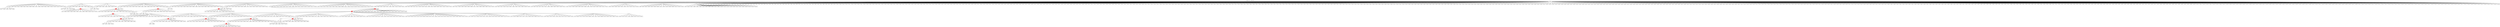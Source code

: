 digraph g {
	"57" -> "58";
	"58" [label="42"];
	"55" -> "56";
	"56" [label="45"];
	"48" -> "49";
	"49" [color=indianred1, style=filled, label="7"];
	"47" -> "48";
	"48" [label="12"];
	"44" -> "45";
	"45" [color=indianred1, style=filled, label="28"];
	"43" -> "44";
	"44" [label="33"];
	"40" -> "41";
	"41" [color=indianred1, style=filled, label="35"];
	"39" -> "40";
	"40" [label="44"];
	"39" -> "42";
	"42" [label="31"];
	"38" -> "39";
	"39" [color=indianred1, style=filled, label="19"];
	"37" -> "38";
	"38" [label="35"];
	"35" -> "36";
	"36" [color=indianred1, style=filled, label="39"];
	"34" -> "35";
	"35" [label="17"];
	"30" -> "31";
	"31" [label="36"];
	"29" -> "30";
	"30" [color=indianred1, style=filled, label="24"];
	"28" -> "29";
	"29" [label="5"];
	"26" -> "27";
	"27" [label="1"];
	"25" -> "26";
	"26" [color=indianred1, style=filled, label="2"];
	"24" -> "25";
	"25" [label="4"];
	"20" -> "21";
	"21" [color=indianred1, style=filled, label="41"];
	"19" -> "20";
	"20" [label="32"];
	"16" -> "17";
	"17" [color=indianred1, style=filled, label="6"];
	"15" -> "16";
	"16" [label="3"];
	"14" -> "15";
	"15" [color=indianred1, style=filled, label="25"];
	"13" -> "14";
	"14" [label="6"];
	"10" -> "11";
	"11" [label="29"];
	"9" -> "10";
	"10" [label="38"];
	"9" -> "12";
	"12" [color=indianred1, style=filled, label="49"];
	"8" -> "9";
	"9" [label="11"];
	"4" -> "5";
	"5" [label="15"];
	"4" -> "6";
	"6" [label="50"];
	"4" -> "7";
	"7" [label="10"];
	"4" -> "8";
	"8" [label="49"];
	"4" -> "13";
	"13" [label="25"];
	"4" -> "18";
	"18" [label="18"];
	"4" -> "19";
	"19" [label="41"];
	"4" -> "22";
	"22" [label="8"];
	"4" -> "23";
	"23" [label="34"];
	"4" -> "24";
	"24" [label="2"];
	"4" -> "28";
	"28" [label="24"];
	"4" -> "32";
	"32" [label="46"];
	"4" -> "33";
	"33" [label="26"];
	"3" -> "4";
	"4" [color=indianred1, style=filled, label="30"];
	"2" -> "3";
	"3" [color=indianred1, style=filled, label="16"];
	"1" -> "2";
	"2" [label="30"];
	"0" -> "1";
	"1" [label="16"];
	"0" -> "34";
	"34" [label="39"];
	"0" -> "37";
	"37" [label="19"];
	"0" -> "43";
	"43" [label="28"];
	"0" -> "46";
	"46" [label="48"];
	"0" -> "47";
	"47" [label="7"];
	"0" -> "50";
	"50" [label="13"];
	"0" -> "51";
	"51" [label="43"];
	"0" -> "52";
	"52" [label="27"];
	"0" -> "53";
	"53" [label="9"];
	"0" -> "54";
	"54" [label="14"];
	"0" -> "55";
	"55" [label="23"];
	"0" -> "57";
	"57" [label="40"];
	"0" -> "59";
	"59" [label="20"];
	"0" -> "60";
	"60" [label="22"];
	"0" -> "61";
	"61" [label="47"];
	"0" -> "62";
	"62" [label="37"];
	"0" -> "63";
	"63" [label="21"];
	"0" [label="germline"];
	"0" -> "cell1";
	"cell1" [shape=box];
	"5" -> "cell2";
	"cell2" [shape=box];
	"0" -> "cell3";
	"cell3" [shape=box];
	"13" -> "cell4";
	"cell4" [shape=box];
	"54" -> "cell5";
	"cell5" [shape=box];
	"0" -> "cell6";
	"cell6" [shape=box];
	"0" -> "cell7";
	"cell7" [shape=box];
	"29" -> "cell8";
	"cell8" [shape=box];
	"0" -> "cell9";
	"cell9" [shape=box];
	"0" -> "cell10";
	"cell10" [shape=box];
	"0" -> "cell11";
	"cell11" [shape=box];
	"0" -> "cell12";
	"cell12" [shape=box];
	"0" -> "cell13";
	"cell13" [shape=box];
	"28" -> "cell14";
	"cell14" [shape=box];
	"0" -> "cell15";
	"cell15" [shape=box];
	"53" -> "cell16";
	"cell16" [shape=box];
	"36" -> "cell17";
	"cell17" [shape=box];
	"32" -> "cell18";
	"cell18" [shape=box];
	"62" -> "cell19";
	"cell19" [shape=box];
	"54" -> "cell20";
	"cell20" [shape=box];
	"18" -> "cell21";
	"cell21" [shape=box];
	"26" -> "cell22";
	"cell22" [shape=box];
	"11" -> "cell23";
	"cell23" [shape=box];
	"53" -> "cell24";
	"cell24" [shape=box];
	"0" -> "cell25";
	"cell25" [shape=box];
	"51" -> "cell26";
	"cell26" [shape=box];
	"0" -> "cell27";
	"cell27" [shape=box];
	"54" -> "cell28";
	"cell28" [shape=box];
	"0" -> "cell29";
	"cell29" [shape=box];
	"0" -> "cell30";
	"cell30" [shape=box];
	"0" -> "cell31";
	"cell31" [shape=box];
	"0" -> "cell32";
	"cell32" [shape=box];
	"37" -> "cell33";
	"cell33" [shape=box];
	"0" -> "cell34";
	"cell34" [shape=box];
	"3" -> "cell35";
	"cell35" [shape=box];
	"0" -> "cell36";
	"cell36" [shape=box];
	"0" -> "cell37";
	"cell37" [shape=box];
	"0" -> "cell38";
	"cell38" [shape=box];
	"0" -> "cell39";
	"cell39" [shape=box];
	"51" -> "cell40";
	"cell40" [shape=box];
	"0" -> "cell41";
	"cell41" [shape=box];
	"0" -> "cell42";
	"cell42" [shape=box];
	"0" -> "cell43";
	"cell43" [shape=box];
	"39" -> "cell44";
	"cell44" [shape=box];
	"17" -> "cell45";
	"cell45" [shape=box];
	"0" -> "cell46";
	"cell46" [shape=box];
	"0" -> "cell47";
	"cell47" [shape=box];
	"0" -> "cell48";
	"cell48" [shape=box];
	"21" -> "cell49";
	"cell49" [shape=box];
	"56" -> "cell50";
	"cell50" [shape=box];
	"0" -> "cell51";
	"cell51" [shape=box];
	"36" -> "cell52";
	"cell52" [shape=box];
	"0" -> "cell53";
	"cell53" [shape=box];
	"0" -> "cell54";
	"cell54" [shape=box];
	"31" -> "cell55";
	"cell55" [shape=box];
	"51" -> "cell56";
	"cell56" [shape=box];
	"0" -> "cell57";
	"cell57" [shape=box];
	"23" -> "cell58";
	"cell58" [shape=box];
	"0" -> "cell59";
	"cell59" [shape=box];
	"0" -> "cell60";
	"cell60" [shape=box];
	"0" -> "cell61";
	"cell61" [shape=box];
	"0" -> "cell62";
	"cell62" [shape=box];
	"24" -> "cell63";
	"cell63" [shape=box];
	"0" -> "cell64";
	"cell64" [shape=box];
	"0" -> "cell65";
	"cell65" [shape=box];
	"15" -> "cell66";
	"cell66" [shape=box];
	"54" -> "cell67";
	"cell67" [shape=box];
	"7" -> "cell68";
	"cell68" [shape=box];
	"34" -> "cell69";
	"cell69" [shape=box];
	"0" -> "cell70";
	"cell70" [shape=box];
	"57" -> "cell71";
	"cell71" [shape=box];
	"0" -> "cell72";
	"cell72" [shape=box];
	"3" -> "cell73";
	"cell73" [shape=box];
	"49" -> "cell74";
	"cell74" [shape=box];
	"38" -> "cell75";
	"cell75" [shape=box];
	"0" -> "cell76";
	"cell76" [shape=box];
	"0" -> "cell77";
	"cell77" [shape=box];
	"8" -> "cell78";
	"cell78" [shape=box];
	"19" -> "cell79";
	"cell79" [shape=box];
	"1" -> "cell80";
	"cell80" [shape=box];
	"0" -> "cell81";
	"cell81" [shape=box];
	"0" -> "cell82";
	"cell82" [shape=box];
	"0" -> "cell83";
	"cell83" [shape=box];
	"15" -> "cell84";
	"cell84" [shape=box];
	"0" -> "cell85";
	"cell85" [shape=box];
	"57" -> "cell86";
	"cell86" [shape=box];
	"0" -> "cell87";
	"cell87" [shape=box];
	"61" -> "cell88";
	"cell88" [shape=box];
	"0" -> "cell89";
	"cell89" [shape=box];
	"15" -> "cell90";
	"cell90" [shape=box];
	"51" -> "cell91";
	"cell91" [shape=box];
	"61" -> "cell92";
	"cell92" [shape=box];
	"0" -> "cell93";
	"cell93" [shape=box];
	"0" -> "cell94";
	"cell94" [shape=box];
	"19" -> "cell95";
	"cell95" [shape=box];
	"18" -> "cell96";
	"cell96" [shape=box];
	"52" -> "cell97";
	"cell97" [shape=box];
	"0" -> "cell98";
	"cell98" [shape=box];
	"6" -> "cell99";
	"cell99" [shape=box];
	"0" -> "cell100";
	"cell100" [shape=box];
	"38" -> "cell101";
	"cell101" [shape=box];
	"37" -> "cell102";
	"cell102" [shape=box];
	"0" -> "cell103";
	"cell103" [shape=box];
	"15" -> "cell104";
	"cell104" [shape=box];
	"32" -> "cell105";
	"cell105" [shape=box];
	"0" -> "cell106";
	"cell106" [shape=box];
	"59" -> "cell107";
	"cell107" [shape=box];
	"43" -> "cell108";
	"cell108" [shape=box];
	"7" -> "cell109";
	"cell109" [shape=box];
	"46" -> "cell110";
	"cell110" [shape=box];
	"52" -> "cell111";
	"cell111" [shape=box];
	"21" -> "cell112";
	"cell112" [shape=box];
	"18" -> "cell113";
	"cell113" [shape=box];
	"59" -> "cell114";
	"cell114" [shape=box];
	"0" -> "cell115";
	"cell115" [shape=box];
	"0" -> "cell116";
	"cell116" [shape=box];
	"0" -> "cell117";
	"cell117" [shape=box];
	"3" -> "cell118";
	"cell118" [shape=box];
	"0" -> "cell119";
	"cell119" [shape=box];
	"33" -> "cell120";
	"cell120" [shape=box];
	"39" -> "cell121";
	"cell121" [shape=box];
	"22" -> "cell122";
	"cell122" [shape=box];
	"0" -> "cell123";
	"cell123" [shape=box];
	"46" -> "cell124";
	"cell124" [shape=box];
	"7" -> "cell125";
	"cell125" [shape=box];
	"0" -> "cell126";
	"cell126" [shape=box];
	"0" -> "cell127";
	"cell127" [shape=box];
	"0" -> "cell128";
	"cell128" [shape=box];
	"0" -> "cell129";
	"cell129" [shape=box];
	"0" -> "cell130";
	"cell130" [shape=box];
	"53" -> "cell131";
	"cell131" [shape=box];
	"32" -> "cell132";
	"cell132" [shape=box];
	"0" -> "cell133";
	"cell133" [shape=box];
	"14" -> "cell134";
	"cell134" [shape=box];
	"37" -> "cell135";
	"cell135" [shape=box];
	"0" -> "cell136";
	"cell136" [shape=box];
	"0" -> "cell137";
	"cell137" [shape=box];
	"0" -> "cell138";
	"cell138" [shape=box];
	"0" -> "cell139";
	"cell139" [shape=box];
	"53" -> "cell140";
	"cell140" [shape=box];
	"34" -> "cell141";
	"cell141" [shape=box];
	"57" -> "cell142";
	"cell142" [shape=box];
	"0" -> "cell143";
	"cell143" [shape=box];
	"6" -> "cell144";
	"cell144" [shape=box];
	"0" -> "cell145";
	"cell145" [shape=box];
	"45" -> "cell146";
	"cell146" [shape=box];
	"0" -> "cell147";
	"cell147" [shape=box];
	"62" -> "cell148";
	"cell148" [shape=box];
	"0" -> "cell149";
	"cell149" [shape=box];
	"0" -> "cell150";
	"cell150" [shape=box];
	"0" -> "cell151";
	"cell151" [shape=box];
	"30" -> "cell152";
	"cell152" [shape=box];
	"7" -> "cell153";
	"cell153" [shape=box];
	"0" -> "cell154";
	"cell154" [shape=box];
	"0" -> "cell155";
	"cell155" [shape=box];
	"0" -> "cell156";
	"cell156" [shape=box];
	"3" -> "cell157";
	"cell157" [shape=box];
	"22" -> "cell158";
	"cell158" [shape=box];
	"0" -> "cell159";
	"cell159" [shape=box];
	"0" -> "cell160";
	"cell160" [shape=box];
	"10" -> "cell161";
	"cell161" [shape=box];
	"0" -> "cell162";
	"cell162" [shape=box];
	"34" -> "cell163";
	"cell163" [shape=box];
	"7" -> "cell164";
	"cell164" [shape=box];
	"32" -> "cell165";
	"cell165" [shape=box];
	"3" -> "cell166";
	"cell166" [shape=box];
	"0" -> "cell167";
	"cell167" [shape=box];
	"56" -> "cell168";
	"cell168" [shape=box];
	"43" -> "cell169";
	"cell169" [shape=box];
	"0" -> "cell170";
	"cell170" [shape=box];
	"26" -> "cell171";
	"cell171" [shape=box];
	"51" -> "cell172";
	"cell172" [shape=box];
	"1" -> "cell173";
	"cell173" [shape=box];
	"0" -> "cell174";
	"cell174" [shape=box];
	"17" -> "cell175";
	"cell175" [shape=box];
	"53" -> "cell176";
	"cell176" [shape=box];
	"56" -> "cell177";
	"cell177" [shape=box];
	"46" -> "cell178";
	"cell178" [shape=box];
	"0" -> "cell179";
	"cell179" [shape=box];
	"63" -> "cell180";
	"cell180" [shape=box];
	"21" -> "cell181";
	"cell181" [shape=box];
	"0" -> "cell182";
	"cell182" [shape=box];
	"33" -> "cell183";
	"cell183" [shape=box];
	"41" -> "cell184";
	"cell184" [shape=box];
	"7" -> "cell185";
	"cell185" [shape=box];
	"0" -> "cell186";
	"cell186" [shape=box];
	"45" -> "cell187";
	"cell187" [shape=box];
	"0" -> "cell188";
	"cell188" [shape=box];
	"0" -> "cell189";
	"cell189" [shape=box];
	"0" -> "cell190";
	"cell190" [shape=box];
	"23" -> "cell191";
	"cell191" [shape=box];
	"0" -> "cell192";
	"cell192" [shape=box];
	"0" -> "cell193";
	"cell193" [shape=box];
	"0" -> "cell194";
	"cell194" [shape=box];
	"11" -> "cell195";
	"cell195" [shape=box];
	"24" -> "cell196";
	"cell196" [shape=box];
	"0" -> "cell197";
	"cell197" [shape=box];
	"0" -> "cell198";
	"cell198" [shape=box];
	"12" -> "cell199";
	"cell199" [shape=box];
	"0" -> "cell200";
	"cell200" [shape=box];
	"18" -> "cell201";
	"cell201" [shape=box];
	"0" -> "cell202";
	"cell202" [shape=box];
	"59" -> "cell203";
	"cell203" [shape=box];
	"3" -> "cell204";
	"cell204" [shape=box];
	"8" -> "cell205";
	"cell205" [shape=box];
	"0" -> "cell206";
	"cell206" [shape=box];
	"36" -> "cell207";
	"cell207" [shape=box];
	"0" -> "cell208";
	"cell208" [shape=box];
	"61" -> "cell209";
	"cell209" [shape=box];
	"1" -> "cell210";
	"cell210" [shape=box];
	"0" -> "cell211";
	"cell211" [shape=box];
	"57" -> "cell212";
	"cell212" [shape=box];
	"0" -> "cell213";
	"cell213" [shape=box];
	"3" -> "cell214";
	"cell214" [shape=box];
	"0" -> "cell215";
	"cell215" [shape=box];
	"0" -> "cell216";
	"cell216" [shape=box];
	"0" -> "cell217";
	"cell217" [shape=box];
	"0" -> "cell218";
	"cell218" [shape=box];
	"0" -> "cell219";
	"cell219" [shape=box];
	"0" -> "cell220";
	"cell220" [shape=box];
	"54" -> "cell221";
	"cell221" [shape=box];
	"0" -> "cell222";
	"cell222" [shape=box];
	"0" -> "cell223";
	"cell223" [shape=box];
	"37" -> "cell224";
	"cell224" [shape=box];
	"0" -> "cell225";
	"cell225" [shape=box];
	"0" -> "cell226";
	"cell226" [shape=box];
	"58" -> "cell227";
	"cell227" [shape=box];
	"45" -> "cell228";
	"cell228" [shape=box];
	"50" -> "cell229";
	"cell229" [shape=box];
	"0" -> "cell230";
	"cell230" [shape=box];
	"62" -> "cell231";
	"cell231" [shape=box];
	"0" -> "cell232";
	"cell232" [shape=box];
	"0" -> "cell233";
	"cell233" [shape=box];
	"0" -> "cell234";
	"cell234" [shape=box];
	"50" -> "cell235";
	"cell235" [shape=box];
	"6" -> "cell236";
	"cell236" [shape=box];
	"0" -> "cell237";
	"cell237" [shape=box];
	"0" -> "cell238";
	"cell238" [shape=box];
	"0" -> "cell239";
	"cell239" [shape=box];
	"51" -> "cell240";
	"cell240" [shape=box];
	"0" -> "cell241";
	"cell241" [shape=box];
	"43" -> "cell242";
	"cell242" [shape=box];
	"0" -> "cell243";
	"cell243" [shape=box];
	"0" -> "cell244";
	"cell244" [shape=box];
	"0" -> "cell245";
	"cell245" [shape=box];
	"0" -> "cell246";
	"cell246" [shape=box];
	"0" -> "cell247";
	"cell247" [shape=box];
	"51" -> "cell248";
	"cell248" [shape=box];
	"0" -> "cell249";
	"cell249" [shape=box];
	"0" -> "cell250";
	"cell250" [shape=box];
	"0" -> "cell251";
	"cell251" [shape=box];
	"0" -> "cell252";
	"cell252" [shape=box];
	"0" -> "cell253";
	"cell253" [shape=box];
	"49" -> "cell254";
	"cell254" [shape=box];
	"18" -> "cell255";
	"cell255" [shape=box];
	"6" -> "cell256";
	"cell256" [shape=box];
	"30" -> "cell257";
	"cell257" [shape=box];
	"35" -> "cell258";
	"cell258" [shape=box];
	"59" -> "cell259";
	"cell259" [shape=box];
	"0" -> "cell260";
	"cell260" [shape=box];
	"30" -> "cell261";
	"cell261" [shape=box];
	"0" -> "cell262";
	"cell262" [shape=box];
	"0" -> "cell263";
	"cell263" [shape=box];
	"62" -> "cell264";
	"cell264" [shape=box];
	"0" -> "cell265";
	"cell265" [shape=box];
	"47" -> "cell266";
	"cell266" [shape=box];
	"0" -> "cell267";
	"cell267" [shape=box];
	"0" -> "cell268";
	"cell268" [shape=box];
	"0" -> "cell269";
	"cell269" [shape=box];
	"0" -> "cell270";
	"cell270" [shape=box];
	"0" -> "cell271";
	"cell271" [shape=box];
	"46" -> "cell272";
	"cell272" [shape=box];
	"15" -> "cell273";
	"cell273" [shape=box];
	"0" -> "cell274";
	"cell274" [shape=box];
	"55" -> "cell275";
	"cell275" [shape=box];
	"0" -> "cell276";
	"cell276" [shape=box];
	"54" -> "cell277";
	"cell277" [shape=box];
	"0" -> "cell278";
	"cell278" [shape=box];
	"51" -> "cell279";
	"cell279" [shape=box];
	"55" -> "cell280";
	"cell280" [shape=box];
	"0" -> "cell281";
	"cell281" [shape=box];
	"0" -> "cell282";
	"cell282" [shape=box];
	"15" -> "cell283";
	"cell283" [shape=box];
	"0" -> "cell284";
	"cell284" [shape=box];
	"41" -> "cell285";
	"cell285" [shape=box];
	"0" -> "cell286";
	"cell286" [shape=box];
	"28" -> "cell287";
	"cell287" [shape=box];
	"0" -> "cell288";
	"cell288" [shape=box];
	"0" -> "cell289";
	"cell289" [shape=box];
	"0" -> "cell290";
	"cell290" [shape=box];
	"53" -> "cell291";
	"cell291" [shape=box];
	"32" -> "cell292";
	"cell292" [shape=box];
	"0" -> "cell293";
	"cell293" [shape=box];
	"37" -> "cell294";
	"cell294" [shape=box];
	"0" -> "cell295";
	"cell295" [shape=box];
	"57" -> "cell296";
	"cell296" [shape=box];
	"0" -> "cell297";
	"cell297" [shape=box];
	"34" -> "cell298";
	"cell298" [shape=box];
	"0" -> "cell299";
	"cell299" [shape=box];
	"62" -> "cell300";
	"cell300" [shape=box];
	"50" -> "cell301";
	"cell301" [shape=box];
	"60" -> "cell302";
	"cell302" [shape=box];
	"30" -> "cell303";
	"cell303" [shape=box];
	"23" -> "cell304";
	"cell304" [shape=box];
	"0" -> "cell305";
	"cell305" [shape=box];
	"17" -> "cell306";
	"cell306" [shape=box];
	"26" -> "cell307";
	"cell307" [shape=box];
	"0" -> "cell308";
	"cell308" [shape=box];
	"0" -> "cell309";
	"cell309" [shape=box];
	"0" -> "cell310";
	"cell310" [shape=box];
	"0" -> "cell311";
	"cell311" [shape=box];
	"0" -> "cell312";
	"cell312" [shape=box];
	"17" -> "cell313";
	"cell313" [shape=box];
	"24" -> "cell314";
	"cell314" [shape=box];
	"0" -> "cell315";
	"cell315" [shape=box];
	"52" -> "cell316";
	"cell316" [shape=box];
	"0" -> "cell317";
	"cell317" [shape=box];
	"0" -> "cell318";
	"cell318" [shape=box];
	"0" -> "cell319";
	"cell319" [shape=box];
	"0" -> "cell320";
	"cell320" [shape=box];
	"15" -> "cell321";
	"cell321" [shape=box];
	"0" -> "cell322";
	"cell322" [shape=box];
	"53" -> "cell323";
	"cell323" [shape=box];
	"27" -> "cell324";
	"cell324" [shape=box];
	"21" -> "cell325";
	"cell325" [shape=box];
	"0" -> "cell326";
	"cell326" [shape=box];
	"33" -> "cell327";
	"cell327" [shape=box];
	"0" -> "cell328";
	"cell328" [shape=box];
	"26" -> "cell329";
	"cell329" [shape=box];
	"52" -> "cell330";
	"cell330" [shape=box];
	"53" -> "cell331";
	"cell331" [shape=box];
	"0" -> "cell332";
	"cell332" [shape=box];
	"23" -> "cell333";
	"cell333" [shape=box];
	"3" -> "cell334";
	"cell334" [shape=box];
	"15" -> "cell335";
	"cell335" [shape=box];
	"0" -> "cell336";
	"cell336" [shape=box];
	"6" -> "cell337";
	"cell337" [shape=box];
	"0" -> "cell338";
	"cell338" [shape=box];
	"59" -> "cell339";
	"cell339" [shape=box];
	"7" -> "cell340";
	"cell340" [shape=box];
	"57" -> "cell341";
	"cell341" [shape=box];
	"0" -> "cell342";
	"cell342" [shape=box];
	"60" -> "cell343";
	"cell343" [shape=box];
	"0" -> "cell344";
	"cell344" [shape=box];
	"37" -> "cell345";
	"cell345" [shape=box];
	"29" -> "cell346";
	"cell346" [shape=box];
	"53" -> "cell347";
	"cell347" [shape=box];
	"34" -> "cell348";
	"cell348" [shape=box];
	"19" -> "cell349";
	"cell349" [shape=box];
	"0" -> "cell350";
	"cell350" [shape=box];
	"0" -> "cell351";
	"cell351" [shape=box];
	"40" -> "cell352";
	"cell352" [shape=box];
	"0" -> "cell353";
	"cell353" [shape=box];
	"0" -> "cell354";
	"cell354" [shape=box];
	"0" -> "cell355";
	"cell355" [shape=box];
	"15" -> "cell356";
	"cell356" [shape=box];
	"19" -> "cell357";
	"cell357" [shape=box];
	"0" -> "cell358";
	"cell358" [shape=box];
	"0" -> "cell359";
	"cell359" [shape=box];
	"1" -> "cell360";
	"cell360" [shape=box];
	"0" -> "cell361";
	"cell361" [shape=box];
	"0" -> "cell362";
	"cell362" [shape=box];
	"28" -> "cell363";
	"cell363" [shape=box];
	"0" -> "cell364";
	"cell364" [shape=box];
	"7" -> "cell365";
	"cell365" [shape=box];
	"0" -> "cell366";
	"cell366" [shape=box];
	"41" -> "cell367";
	"cell367" [shape=box];
	"0" -> "cell368";
	"cell368" [shape=box];
	"0" -> "cell369";
	"cell369" [shape=box];
	"0" -> "cell370";
	"cell370" [shape=box];
	"24" -> "cell371";
	"cell371" [shape=box];
	"0" -> "cell372";
	"cell372" [shape=box];
	"49" -> "cell373";
	"cell373" [shape=box];
	"24" -> "cell374";
	"cell374" [shape=box];
	"14" -> "cell375";
	"cell375" [shape=box];
	"7" -> "cell376";
	"cell376" [shape=box];
	"7" -> "cell377";
	"cell377" [shape=box];
	"24" -> "cell378";
	"cell378" [shape=box];
	"0" -> "cell379";
	"cell379" [shape=box];
	"0" -> "cell380";
	"cell380" [shape=box];
	"0" -> "cell381";
	"cell381" [shape=box];
	"0" -> "cell382";
	"cell382" [shape=box];
	"45" -> "cell383";
	"cell383" [shape=box];
	"0" -> "cell384";
	"cell384" [shape=box];
	"1" -> "cell385";
	"cell385" [shape=box];
	"0" -> "cell386";
	"cell386" [shape=box];
	"0" -> "cell387";
	"cell387" [shape=box];
	"62" -> "cell388";
	"cell388" [shape=box];
	"0" -> "cell389";
	"cell389" [shape=box];
	"0" -> "cell390";
	"cell390" [shape=box];
	"30" -> "cell391";
	"cell391" [shape=box];
	"32" -> "cell392";
	"cell392" [shape=box];
	"0" -> "cell393";
	"cell393" [shape=box];
	"21" -> "cell394";
	"cell394" [shape=box];
	"30" -> "cell395";
	"cell395" [shape=box];
	"60" -> "cell396";
	"cell396" [shape=box];
	"28" -> "cell397";
	"cell397" [shape=box];
	"30" -> "cell398";
	"cell398" [shape=box];
	"51" -> "cell399";
	"cell399" [shape=box];
	"13" -> "cell400";
	"cell400" [shape=box];
	"0" -> "cell401";
	"cell401" [shape=box];
	"45" -> "cell402";
	"cell402" [shape=box];
	"0" -> "cell403";
	"cell403" [shape=box];
	"26" -> "cell404";
	"cell404" [shape=box];
	"55" -> "cell405";
	"cell405" [shape=box];
	"63" -> "cell406";
	"cell406" [shape=box];
	"0" -> "cell407";
	"cell407" [shape=box];
	"34" -> "cell408";
	"cell408" [shape=box];
	"49" -> "cell409";
	"cell409" [shape=box];
	"0" -> "cell410";
	"cell410" [shape=box];
	"0" -> "cell411";
	"cell411" [shape=box];
	"46" -> "cell412";
	"cell412" [shape=box];
	"0" -> "cell413";
	"cell413" [shape=box];
	"0" -> "cell414";
	"cell414" [shape=box];
	"0" -> "cell415";
	"cell415" [shape=box];
	"0" -> "cell416";
	"cell416" [shape=box];
	"0" -> "cell417";
	"cell417" [shape=box];
	"0" -> "cell418";
	"cell418" [shape=box];
	"0" -> "cell419";
	"cell419" [shape=box];
	"0" -> "cell420";
	"cell420" [shape=box];
	"0" -> "cell421";
	"cell421" [shape=box];
	"43" -> "cell422";
	"cell422" [shape=box];
	"0" -> "cell423";
	"cell423" [shape=box];
	"0" -> "cell424";
	"cell424" [shape=box];
	"0" -> "cell425";
	"cell425" [shape=box];
	"0" -> "cell426";
	"cell426" [shape=box];
	"26" -> "cell427";
	"cell427" [shape=box];
	"50" -> "cell428";
	"cell428" [shape=box];
	"43" -> "cell429";
	"cell429" [shape=box];
	"0" -> "cell430";
	"cell430" [shape=box];
	"57" -> "cell431";
	"cell431" [shape=box];
	"0" -> "cell432";
	"cell432" [shape=box];
	"0" -> "cell433";
	"cell433" [shape=box];
	"24" -> "cell434";
	"cell434" [shape=box];
	"0" -> "cell435";
	"cell435" [shape=box];
	"0" -> "cell436";
	"cell436" [shape=box];
	"0" -> "cell437";
	"cell437" [shape=box];
	"0" -> "cell438";
	"cell438" [shape=box];
	"0" -> "cell439";
	"cell439" [shape=box];
	"0" -> "cell440";
	"cell440" [shape=box];
	"7" -> "cell441";
	"cell441" [shape=box];
	"0" -> "cell442";
	"cell442" [shape=box];
	"0" -> "cell443";
	"cell443" [shape=box];
	"0" -> "cell444";
	"cell444" [shape=box];
	"13" -> "cell445";
	"cell445" [shape=box];
	"13" -> "cell446";
	"cell446" [shape=box];
	"0" -> "cell447";
	"cell447" [shape=box];
	"28" -> "cell448";
	"cell448" [shape=box];
	"0" -> "cell449";
	"cell449" [shape=box];
	"7" -> "cell450";
	"cell450" [shape=box];
	"46" -> "cell451";
	"cell451" [shape=box];
	"17" -> "cell452";
	"cell452" [shape=box];
	"0" -> "cell453";
	"cell453" [shape=box];
	"0" -> "cell454";
	"cell454" [shape=box];
	"6" -> "cell455";
	"cell455" [shape=box];
	"21" -> "cell456";
	"cell456" [shape=box];
	"0" -> "cell457";
	"cell457" [shape=box];
	"0" -> "cell458";
	"cell458" [shape=box];
	"3" -> "cell459";
	"cell459" [shape=box];
	"52" -> "cell460";
	"cell460" [shape=box];
	"43" -> "cell461";
	"cell461" [shape=box];
	"0" -> "cell462";
	"cell462" [shape=box];
	"0" -> "cell463";
	"cell463" [shape=box];
	"0" -> "cell464";
	"cell464" [shape=box];
	"5" -> "cell465";
	"cell465" [shape=box];
	"0" -> "cell466";
	"cell466" [shape=box];
	"0" -> "cell467";
	"cell467" [shape=box];
	"0" -> "cell468";
	"cell468" [shape=box];
	"13" -> "cell469";
	"cell469" [shape=box];
	"39" -> "cell470";
	"cell470" [shape=box];
	"0" -> "cell471";
	"cell471" [shape=box];
	"51" -> "cell472";
	"cell472" [shape=box];
	"0" -> "cell473";
	"cell473" [shape=box];
	"15" -> "cell474";
	"cell474" [shape=box];
	"7" -> "cell475";
	"cell475" [shape=box];
	"62" -> "cell476";
	"cell476" [shape=box];
	"0" -> "cell477";
	"cell477" [shape=box];
	"0" -> "cell478";
	"cell478" [shape=box];
	"0" -> "cell479";
	"cell479" [shape=box];
	"0" -> "cell480";
	"cell480" [shape=box];
	"59" -> "cell481";
	"cell481" [shape=box];
	"0" -> "cell482";
	"cell482" [shape=box];
	"0" -> "cell483";
	"cell483" [shape=box];
	"0" -> "cell484";
	"cell484" [shape=box];
	"33" -> "cell485";
	"cell485" [shape=box];
	"0" -> "cell486";
	"cell486" [shape=box];
	"62" -> "cell487";
	"cell487" [shape=box];
	"24" -> "cell488";
	"cell488" [shape=box];
	"59" -> "cell489";
	"cell489" [shape=box];
	"0" -> "cell490";
	"cell490" [shape=box];
	"18" -> "cell491";
	"cell491" [shape=box];
	"0" -> "cell492";
	"cell492" [shape=box];
	"0" -> "cell493";
	"cell493" [shape=box];
	"32" -> "cell494";
	"cell494" [shape=box];
	"0" -> "cell495";
	"cell495" [shape=box];
	"0" -> "cell496";
	"cell496" [shape=box];
	"31" -> "cell497";
	"cell497" [shape=box];
	"6" -> "cell498";
	"cell498" [shape=box];
	"23" -> "cell499";
	"cell499" [shape=box];
	"0" -> "cell500";
	"cell500" [shape=box];
	"7" -> "cell501";
	"cell501" [shape=box];
	"18" -> "cell502";
	"cell502" [shape=box];
	"0" -> "cell503";
	"cell503" [shape=box];
	"8" -> "cell504";
	"cell504" [shape=box];
	"0" -> "cell505";
	"cell505" [shape=box];
	"0" -> "cell506";
	"cell506" [shape=box];
	"41" -> "cell507";
	"cell507" [shape=box];
	"0" -> "cell508";
	"cell508" [shape=box];
	"0" -> "cell509";
	"cell509" [shape=box];
	"41" -> "cell510";
	"cell510" [shape=box];
	"0" -> "cell511";
	"cell511" [shape=box];
	"0" -> "cell512";
	"cell512" [shape=box];
	"13" -> "cell513";
	"cell513" [shape=box];
	"0" -> "cell514";
	"cell514" [shape=box];
	"0" -> "cell515";
	"cell515" [shape=box];
	"0" -> "cell516";
	"cell516" [shape=box];
	"50" -> "cell517";
	"cell517" [shape=box];
	"0" -> "cell518";
	"cell518" [shape=box];
	"50" -> "cell519";
	"cell519" [shape=box];
	"60" -> "cell520";
	"cell520" [shape=box];
	"0" -> "cell521";
	"cell521" [shape=box];
	"59" -> "cell522";
	"cell522" [shape=box];
	"0" -> "cell523";
	"cell523" [shape=box];
	"58" -> "cell524";
	"cell524" [shape=box];
	"45" -> "cell525";
	"cell525" [shape=box];
	"0" -> "cell526";
	"cell526" [shape=box];
	"0" -> "cell527";
	"cell527" [shape=box];
	"0" -> "cell528";
	"cell528" [shape=box];
	"0" -> "cell529";
	"cell529" [shape=box];
	"43" -> "cell530";
	"cell530" [shape=box];
	"60" -> "cell531";
	"cell531" [shape=box];
	"29" -> "cell532";
	"cell532" [shape=box];
	"58" -> "cell533";
	"cell533" [shape=box];
	"0" -> "cell534";
	"cell534" [shape=box];
	"55" -> "cell535";
	"cell535" [shape=box];
	"3" -> "cell536";
	"cell536" [shape=box];
	"29" -> "cell537";
	"cell537" [shape=box];
	"19" -> "cell538";
	"cell538" [shape=box];
	"0" -> "cell539";
	"cell539" [shape=box];
	"0" -> "cell540";
	"cell540" [shape=box];
	"0" -> "cell541";
	"cell541" [shape=box];
	"43" -> "cell542";
	"cell542" [shape=box];
	"0" -> "cell543";
	"cell543" [shape=box];
	"60" -> "cell544";
	"cell544" [shape=box];
	"0" -> "cell545";
	"cell545" [shape=box];
	"0" -> "cell546";
	"cell546" [shape=box];
	"32" -> "cell547";
	"cell547" [shape=box];
	"39" -> "cell548";
	"cell548" [shape=box];
	"0" -> "cell549";
	"cell549" [shape=box];
	"57" -> "cell550";
	"cell550" [shape=box];
	"57" -> "cell551";
	"cell551" [shape=box];
	"58" -> "cell552";
	"cell552" [shape=box];
	"0" -> "cell553";
	"cell553" [shape=box];
	"13" -> "cell554";
	"cell554" [shape=box];
	"52" -> "cell555";
	"cell555" [shape=box];
	"13" -> "cell556";
	"cell556" [shape=box];
	"0" -> "cell557";
	"cell557" [shape=box];
	"12" -> "cell558";
	"cell558" [shape=box];
	"3" -> "cell559";
	"cell559" [shape=box];
	"0" -> "cell560";
	"cell560" [shape=box];
	"0" -> "cell561";
	"cell561" [shape=box];
	"13" -> "cell562";
	"cell562" [shape=box];
	"62" -> "cell563";
	"cell563" [shape=box];
	"0" -> "cell564";
	"cell564" [shape=box];
	"0" -> "cell565";
	"cell565" [shape=box];
	"0" -> "cell566";
	"cell566" [shape=box];
	"0" -> "cell567";
	"cell567" [shape=box];
	"0" -> "cell568";
	"cell568" [shape=box];
	"5" -> "cell569";
	"cell569" [shape=box];
	"35" -> "cell570";
	"cell570" [shape=box];
	"0" -> "cell571";
	"cell571" [shape=box];
	"1" -> "cell572";
	"cell572" [shape=box];
	"0" -> "cell573";
	"cell573" [shape=box];
	"0" -> "cell574";
	"cell574" [shape=box];
	"0" -> "cell575";
	"cell575" [shape=box];
	"6" -> "cell576";
	"cell576" [shape=box];
	"57" -> "cell577";
	"cell577" [shape=box];
	"0" -> "cell578";
	"cell578" [shape=box];
	"37" -> "cell579";
	"cell579" [shape=box];
	"62" -> "cell580";
	"cell580" [shape=box];
	"21" -> "cell581";
	"cell581" [shape=box];
	"0" -> "cell582";
	"cell582" [shape=box];
	"0" -> "cell583";
	"cell583" [shape=box];
	"6" -> "cell584";
	"cell584" [shape=box];
	"41" -> "cell585";
	"cell585" [shape=box];
	"11" -> "cell586";
	"cell586" [shape=box];
	"49" -> "cell587";
	"cell587" [shape=box];
	"34" -> "cell588";
	"cell588" [shape=box];
	"0" -> "cell589";
	"cell589" [shape=box];
	"0" -> "cell590";
	"cell590" [shape=box];
	"0" -> "cell591";
	"cell591" [shape=box];
	"19" -> "cell592";
	"cell592" [shape=box];
	"12" -> "cell593";
	"cell593" [shape=box];
	"32" -> "cell594";
	"cell594" [shape=box];
	"32" -> "cell595";
	"cell595" [shape=box];
	"12" -> "cell596";
	"cell596" [shape=box];
	"26" -> "cell597";
	"cell597" [shape=box];
	"0" -> "cell598";
	"cell598" [shape=box];
	"52" -> "cell599";
	"cell599" [shape=box];
	"43" -> "cell600";
	"cell600" [shape=box];
	"0" -> "cell601";
	"cell601" [shape=box];
	"47" -> "cell602";
	"cell602" [shape=box];
	"1" -> "cell603";
	"cell603" [shape=box];
	"0" -> "cell604";
	"cell604" [shape=box];
	"22" -> "cell605";
	"cell605" [shape=box];
	"5" -> "cell606";
	"cell606" [shape=box];
	"5" -> "cell607";
	"cell607" [shape=box];
	"0" -> "cell608";
	"cell608" [shape=box];
	"61" -> "cell609";
	"cell609" [shape=box];
	"0" -> "cell610";
	"cell610" [shape=box];
	"46" -> "cell611";
	"cell611" [shape=box];
	"45" -> "cell612";
	"cell612" [shape=box];
	"0" -> "cell613";
	"cell613" [shape=box];
	"0" -> "cell614";
	"cell614" [shape=box];
	"0" -> "cell615";
	"cell615" [shape=box];
	"19" -> "cell616";
	"cell616" [shape=box];
	"8" -> "cell617";
	"cell617" [shape=box];
	"0" -> "cell618";
	"cell618" [shape=box];
	"8" -> "cell619";
	"cell619" [shape=box];
	"25" -> "cell620";
	"cell620" [shape=box];
	"41" -> "cell621";
	"cell621" [shape=box];
	"0" -> "cell622";
	"cell622" [shape=box];
	"0" -> "cell623";
	"cell623" [shape=box];
	"0" -> "cell624";
	"cell624" [shape=box];
	"0" -> "cell625";
	"cell625" [shape=box];
	"35" -> "cell626";
	"cell626" [shape=box];
	"55" -> "cell627";
	"cell627" [shape=box];
	"36" -> "cell628";
	"cell628" [shape=box];
	"0" -> "cell629";
	"cell629" [shape=box];
	"51" -> "cell630";
	"cell630" [shape=box];
	"24" -> "cell631";
	"cell631" [shape=box];
	"0" -> "cell632";
	"cell632" [shape=box];
	"0" -> "cell633";
	"cell633" [shape=box];
	"0" -> "cell634";
	"cell634" [shape=box];
	"2" -> "cell635";
	"cell635" [shape=box];
	"0" -> "cell636";
	"cell636" [shape=box];
	"0" -> "cell637";
	"cell637" [shape=box];
	"0" -> "cell638";
	"cell638" [shape=box];
	"0" -> "cell639";
	"cell639" [shape=box];
	"0" -> "cell640";
	"cell640" [shape=box];
	"57" -> "cell641";
	"cell641" [shape=box];
	"33" -> "cell642";
	"cell642" [shape=box];
	"61" -> "cell643";
	"cell643" [shape=box];
	"39" -> "cell644";
	"cell644" [shape=box];
	"0" -> "cell645";
	"cell645" [shape=box];
	"6" -> "cell646";
	"cell646" [shape=box];
	"24" -> "cell647";
	"cell647" [shape=box];
	"0" -> "cell648";
	"cell648" [shape=box];
	"0" -> "cell649";
	"cell649" [shape=box];
	"37" -> "cell650";
	"cell650" [shape=box];
	"49" -> "cell651";
	"cell651" [shape=box];
	"15" -> "cell652";
	"cell652" [shape=box];
	"0" -> "cell653";
	"cell653" [shape=box];
	"0" -> "cell654";
	"cell654" [shape=box];
	"0" -> "cell655";
	"cell655" [shape=box];
	"0" -> "cell656";
	"cell656" [shape=box];
	"0" -> "cell657";
	"cell657" [shape=box];
	"45" -> "cell658";
	"cell658" [shape=box];
	"0" -> "cell659";
	"cell659" [shape=box];
	"0" -> "cell660";
	"cell660" [shape=box];
	"21" -> "cell661";
	"cell661" [shape=box];
	"53" -> "cell662";
	"cell662" [shape=box];
	"0" -> "cell663";
	"cell663" [shape=box];
	"0" -> "cell664";
	"cell664" [shape=box];
	"0" -> "cell665";
	"cell665" [shape=box];
	"0" -> "cell666";
	"cell666" [shape=box];
	"0" -> "cell667";
	"cell667" [shape=box];
	"8" -> "cell668";
	"cell668" [shape=box];
	"0" -> "cell669";
	"cell669" [shape=box];
	"0" -> "cell670";
	"cell670" [shape=box];
	"5" -> "cell671";
	"cell671" [shape=box];
	"0" -> "cell672";
	"cell672" [shape=box];
	"0" -> "cell673";
	"cell673" [shape=box];
	"0" -> "cell674";
	"cell674" [shape=box];
	"0" -> "cell675";
	"cell675" [shape=box];
	"12" -> "cell676";
	"cell676" [shape=box];
	"36" -> "cell677";
	"cell677" [shape=box];
	"12" -> "cell678";
	"cell678" [shape=box];
	"0" -> "cell679";
	"cell679" [shape=box];
	"37" -> "cell680";
	"cell680" [shape=box];
	"0" -> "cell681";
	"cell681" [shape=box];
	"61" -> "cell682";
	"cell682" [shape=box];
	"0" -> "cell683";
	"cell683" [shape=box];
	"51" -> "cell684";
	"cell684" [shape=box];
	"39" -> "cell685";
	"cell685" [shape=box];
	"0" -> "cell686";
	"cell686" [shape=box];
	"0" -> "cell687";
	"cell687" [shape=box];
	"0" -> "cell688";
	"cell688" [shape=box];
	"0" -> "cell689";
	"cell689" [shape=box];
	"11" -> "cell690";
	"cell690" [shape=box];
	"0" -> "cell691";
	"cell691" [shape=box];
	"0" -> "cell692";
	"cell692" [shape=box];
	"0" -> "cell693";
	"cell693" [shape=box];
	"0" -> "cell694";
	"cell694" [shape=box];
	"0" -> "cell695";
	"cell695" [shape=box];
	"43" -> "cell696";
	"cell696" [shape=box];
	"0" -> "cell697";
	"cell697" [shape=box];
	"61" -> "cell698";
	"cell698" [shape=box];
	"1" -> "cell699";
	"cell699" [shape=box];
	"17" -> "cell700";
	"cell700" [shape=box];
	"0" -> "cell701";
	"cell701" [shape=box];
	"19" -> "cell702";
	"cell702" [shape=box];
	"28" -> "cell703";
	"cell703" [shape=box];
	"0" -> "cell704";
	"cell704" [shape=box];
	"0" -> "cell705";
	"cell705" [shape=box];
	"0" -> "cell706";
	"cell706" [shape=box];
	"21" -> "cell707";
	"cell707" [shape=box];
	"32" -> "cell708";
	"cell708" [shape=box];
	"0" -> "cell709";
	"cell709" [shape=box];
	"23" -> "cell710";
	"cell710" [shape=box];
	"0" -> "cell711";
	"cell711" [shape=box];
	"8" -> "cell712";
	"cell712" [shape=box];
	"0" -> "cell713";
	"cell713" [shape=box];
	"52" -> "cell714";
	"cell714" [shape=box];
	"0" -> "cell715";
	"cell715" [shape=box];
	"7" -> "cell716";
	"cell716" [shape=box];
	"0" -> "cell717";
	"cell717" [shape=box];
	"0" -> "cell718";
	"cell718" [shape=box];
	"0" -> "cell719";
	"cell719" [shape=box];
	"0" -> "cell720";
	"cell720" [shape=box];
	"0" -> "cell721";
	"cell721" [shape=box];
	"13" -> "cell722";
	"cell722" [shape=box];
	"0" -> "cell723";
	"cell723" [shape=box];
	"45" -> "cell724";
	"cell724" [shape=box];
	"0" -> "cell725";
	"cell725" [shape=box];
	"0" -> "cell726";
	"cell726" [shape=box];
	"48" -> "cell727";
	"cell727" [shape=box];
	"59" -> "cell728";
	"cell728" [shape=box];
	"45" -> "cell729";
	"cell729" [shape=box];
	"62" -> "cell730";
	"cell730" [shape=box];
	"0" -> "cell731";
	"cell731" [shape=box];
	"49" -> "cell732";
	"cell732" [shape=box];
	"0" -> "cell733";
	"cell733" [shape=box];
	"22" -> "cell734";
	"cell734" [shape=box];
	"0" -> "cell735";
	"cell735" [shape=box];
	"0" -> "cell736";
	"cell736" [shape=box];
	"7" -> "cell737";
	"cell737" [shape=box];
	"0" -> "cell738";
	"cell738" [shape=box];
	"0" -> "cell739";
	"cell739" [shape=box];
	"0" -> "cell740";
	"cell740" [shape=box];
	"0" -> "cell741";
	"cell741" [shape=box];
	"36" -> "cell742";
	"cell742" [shape=box];
	"22" -> "cell743";
	"cell743" [shape=box];
	"61" -> "cell744";
	"cell744" [shape=box];
	"0" -> "cell745";
	"cell745" [shape=box];
	"0" -> "cell746";
	"cell746" [shape=box];
	"0" -> "cell747";
	"cell747" [shape=box];
	"22" -> "cell748";
	"cell748" [shape=box];
	"0" -> "cell749";
	"cell749" [shape=box];
	"37" -> "cell750";
	"cell750" [shape=box];
	"60" -> "cell751";
	"cell751" [shape=box];
	"42" -> "cell752";
	"cell752" [shape=box];
	"0" -> "cell753";
	"cell753" [shape=box];
	"18" -> "cell754";
	"cell754" [shape=box];
	"0" -> "cell755";
	"cell755" [shape=box];
	"12" -> "cell756";
	"cell756" [shape=box];
	"0" -> "cell757";
	"cell757" [shape=box];
	"0" -> "cell758";
	"cell758" [shape=box];
	"0" -> "cell759";
	"cell759" [shape=box];
	"37" -> "cell760";
	"cell760" [shape=box];
	"0" -> "cell761";
	"cell761" [shape=box];
	"28" -> "cell762";
	"cell762" [shape=box];
	"61" -> "cell763";
	"cell763" [shape=box];
	"28" -> "cell764";
	"cell764" [shape=box];
	"57" -> "cell765";
	"cell765" [shape=box];
	"0" -> "cell766";
	"cell766" [shape=box];
	"23" -> "cell767";
	"cell767" [shape=box];
	"61" -> "cell768";
	"cell768" [shape=box];
	"0" -> "cell769";
	"cell769" [shape=box];
	"34" -> "cell770";
	"cell770" [shape=box];
	"0" -> "cell771";
	"cell771" [shape=box];
	"56" -> "cell772";
	"cell772" [shape=box];
	"23" -> "cell773";
	"cell773" [shape=box];
	"0" -> "cell774";
	"cell774" [shape=box];
	"0" -> "cell775";
	"cell775" [shape=box];
	"3" -> "cell776";
	"cell776" [shape=box];
	"28" -> "cell777";
	"cell777" [shape=box];
	"0" -> "cell778";
	"cell778" [shape=box];
	"0" -> "cell779";
	"cell779" [shape=box];
	"43" -> "cell780";
	"cell780" [shape=box];
	"3" -> "cell781";
	"cell781" [shape=box];
	"0" -> "cell782";
	"cell782" [shape=box];
	"60" -> "cell783";
	"cell783" [shape=box];
	"59" -> "cell784";
	"cell784" [shape=box];
	"0" -> "cell785";
	"cell785" [shape=box];
	"0" -> "cell786";
	"cell786" [shape=box];
	"9" -> "cell787";
	"cell787" [shape=box];
	"39" -> "cell788";
	"cell788" [shape=box];
	"18" -> "cell789";
	"cell789" [shape=box];
	"0" -> "cell790";
	"cell790" [shape=box];
	"0" -> "cell791";
	"cell791" [shape=box];
	"44" -> "cell792";
	"cell792" [shape=box];
	"0" -> "cell793";
	"cell793" [shape=box];
	"21" -> "cell794";
	"cell794" [shape=box];
	"0" -> "cell795";
	"cell795" [shape=box];
	"22" -> "cell796";
	"cell796" [shape=box];
	"0" -> "cell797";
	"cell797" [shape=box];
	"1" -> "cell798";
	"cell798" [shape=box];
	"13" -> "cell799";
	"cell799" [shape=box];
	"0" -> "cell800";
	"cell800" [shape=box];
	"57" -> "cell801";
	"cell801" [shape=box];
	"0" -> "cell802";
	"cell802" [shape=box];
	"54" -> "cell803";
	"cell803" [shape=box];
	"57" -> "cell804";
	"cell804" [shape=box];
	"63" -> "cell805";
	"cell805" [shape=box];
	"5" -> "cell806";
	"cell806" [shape=box];
	"24" -> "cell807";
	"cell807" [shape=box];
	"36" -> "cell808";
	"cell808" [shape=box];
	"0" -> "cell809";
	"cell809" [shape=box];
	"0" -> "cell810";
	"cell810" [shape=box];
	"0" -> "cell811";
	"cell811" [shape=box];
	"19" -> "cell812";
	"cell812" [shape=box];
	"34" -> "cell813";
	"cell813" [shape=box];
	"63" -> "cell814";
	"cell814" [shape=box];
	"0" -> "cell815";
	"cell815" [shape=box];
	"33" -> "cell816";
	"cell816" [shape=box];
	"16" -> "cell817";
	"cell817" [shape=box];
	"19" -> "cell818";
	"cell818" [shape=box];
	"0" -> "cell819";
	"cell819" [shape=box];
	"0" -> "cell820";
	"cell820" [shape=box];
	"0" -> "cell821";
	"cell821" [shape=box];
	"47" -> "cell822";
	"cell822" [shape=box];
	"0" -> "cell823";
	"cell823" [shape=box];
	"0" -> "cell824";
	"cell824" [shape=box];
	"0" -> "cell825";
	"cell825" [shape=box];
	"0" -> "cell826";
	"cell826" [shape=box];
	"0" -> "cell827";
	"cell827" [shape=box];
	"0" -> "cell828";
	"cell828" [shape=box];
	"18" -> "cell829";
	"cell829" [shape=box];
	"59" -> "cell830";
	"cell830" [shape=box];
	"63" -> "cell831";
	"cell831" [shape=box];
	"0" -> "cell832";
	"cell832" [shape=box];
	"0" -> "cell833";
	"cell833" [shape=box];
	"0" -> "cell834";
	"cell834" [shape=box];
	"0" -> "cell835";
	"cell835" [shape=box];
	"56" -> "cell836";
	"cell836" [shape=box];
	"0" -> "cell837";
	"cell837" [shape=box];
	"0" -> "cell838";
	"cell838" [shape=box];
	"0" -> "cell839";
	"cell839" [shape=box];
	"15" -> "cell840";
	"cell840" [shape=box];
	"51" -> "cell841";
	"cell841" [shape=box];
	"34" -> "cell842";
	"cell842" [shape=box];
	"0" -> "cell843";
	"cell843" [shape=box];
	"0" -> "cell844";
	"cell844" [shape=box];
	"0" -> "cell845";
	"cell845" [shape=box];
	"63" -> "cell846";
	"cell846" [shape=box];
	"0" -> "cell847";
	"cell847" [shape=box];
	"0" -> "cell848";
	"cell848" [shape=box];
	"34" -> "cell849";
	"cell849" [shape=box];
	"47" -> "cell850";
	"cell850" [shape=box];
	"28" -> "cell851";
	"cell851" [shape=box];
	"0" -> "cell852";
	"cell852" [shape=box];
	"0" -> "cell853";
	"cell853" [shape=box];
	"0" -> "cell854";
	"cell854" [shape=box];
	"0" -> "cell855";
	"cell855" [shape=box];
	"0" -> "cell856";
	"cell856" [shape=box];
	"0" -> "cell857";
	"cell857" [shape=box];
	"0" -> "cell858";
	"cell858" [shape=box];
	"61" -> "cell859";
	"cell859" [shape=box];
	"47" -> "cell860";
	"cell860" [shape=box];
	"0" -> "cell861";
	"cell861" [shape=box];
	"0" -> "cell862";
	"cell862" [shape=box];
	"0" -> "cell863";
	"cell863" [shape=box];
	"31" -> "cell864";
	"cell864" [shape=box];
	"49" -> "cell865";
	"cell865" [shape=box];
	"58" -> "cell866";
	"cell866" [shape=box];
	"0" -> "cell867";
	"cell867" [shape=box];
	"26" -> "cell868";
	"cell868" [shape=box];
	"13" -> "cell869";
	"cell869" [shape=box];
	"59" -> "cell870";
	"cell870" [shape=box];
	"8" -> "cell871";
	"cell871" [shape=box];
	"52" -> "cell872";
	"cell872" [shape=box];
	"22" -> "cell873";
	"cell873" [shape=box];
	"0" -> "cell874";
	"cell874" [shape=box];
	"0" -> "cell875";
	"cell875" [shape=box];
	"46" -> "cell876";
	"cell876" [shape=box];
	"0" -> "cell877";
	"cell877" [shape=box];
	"21" -> "cell878";
	"cell878" [shape=box];
	"20" -> "cell879";
	"cell879" [shape=box];
	"0" -> "cell880";
	"cell880" [shape=box];
	"0" -> "cell881";
	"cell881" [shape=box];
	"0" -> "cell882";
	"cell882" [shape=box];
	"49" -> "cell883";
	"cell883" [shape=box];
	"32" -> "cell884";
	"cell884" [shape=box];
	"0" -> "cell885";
	"cell885" [shape=box];
	"18" -> "cell886";
	"cell886" [shape=box];
	"9" -> "cell887";
	"cell887" [shape=box];
	"54" -> "cell888";
	"cell888" [shape=box];
	"30" -> "cell889";
	"cell889" [shape=box];
	"37" -> "cell890";
	"cell890" [shape=box];
	"0" -> "cell891";
	"cell891" [shape=box];
	"55" -> "cell892";
	"cell892" [shape=box];
	"0" -> "cell893";
	"cell893" [shape=box];
	"0" -> "cell894";
	"cell894" [shape=box];
	"40" -> "cell895";
	"cell895" [shape=box];
	"0" -> "cell896";
	"cell896" [shape=box];
	"0" -> "cell897";
	"cell897" [shape=box];
	"0" -> "cell898";
	"cell898" [shape=box];
	"27" -> "cell899";
	"cell899" [shape=box];
	"41" -> "cell900";
	"cell900" [shape=box];
	"0" -> "cell901";
	"cell901" [shape=box];
	"0" -> "cell902";
	"cell902" [shape=box];
	"54" -> "cell903";
	"cell903" [shape=box];
	"0" -> "cell904";
	"cell904" [shape=box];
	"28" -> "cell905";
	"cell905" [shape=box];
	"0" -> "cell906";
	"cell906" [shape=box];
	"0" -> "cell907";
	"cell907" [shape=box];
	"52" -> "cell908";
	"cell908" [shape=box];
	"52" -> "cell909";
	"cell909" [shape=box];
	"39" -> "cell910";
	"cell910" [shape=box];
	"0" -> "cell911";
	"cell911" [shape=box];
	"19" -> "cell912";
	"cell912" [shape=box];
	"0" -> "cell913";
	"cell913" [shape=box];
	"3" -> "cell914";
	"cell914" [shape=box];
	"0" -> "cell915";
	"cell915" [shape=box];
	"18" -> "cell916";
	"cell916" [shape=box];
	"43" -> "cell917";
	"cell917" [shape=box];
	"0" -> "cell918";
	"cell918" [shape=box];
	"0" -> "cell919";
	"cell919" [shape=box];
	"0" -> "cell920";
	"cell920" [shape=box];
	"50" -> "cell921";
	"cell921" [shape=box];
	"28" -> "cell922";
	"cell922" [shape=box];
	"0" -> "cell923";
	"cell923" [shape=box];
	"0" -> "cell924";
	"cell924" [shape=box];
	"0" -> "cell925";
	"cell925" [shape=box];
	"0" -> "cell926";
	"cell926" [shape=box];
	"24" -> "cell927";
	"cell927" [shape=box];
	"3" -> "cell928";
	"cell928" [shape=box];
	"0" -> "cell929";
	"cell929" [shape=box];
	"0" -> "cell930";
	"cell930" [shape=box];
	"32" -> "cell931";
	"cell931" [shape=box];
	"7" -> "cell932";
	"cell932" [shape=box];
	"43" -> "cell933";
	"cell933" [shape=box];
	"0" -> "cell934";
	"cell934" [shape=box];
	"23" -> "cell935";
	"cell935" [shape=box];
	"0" -> "cell936";
	"cell936" [shape=box];
	"32" -> "cell937";
	"cell937" [shape=box];
	"0" -> "cell938";
	"cell938" [shape=box];
	"22" -> "cell939";
	"cell939" [shape=box];
	"0" -> "cell940";
	"cell940" [shape=box];
	"1" -> "cell941";
	"cell941" [shape=box];
	"15" -> "cell942";
	"cell942" [shape=box];
	"0" -> "cell943";
	"cell943" [shape=box];
	"30" -> "cell944";
	"cell944" [shape=box];
	"54" -> "cell945";
	"cell945" [shape=box];
	"0" -> "cell946";
	"cell946" [shape=box];
	"0" -> "cell947";
	"cell947" [shape=box];
	"0" -> "cell948";
	"cell948" [shape=box];
	"21" -> "cell949";
	"cell949" [shape=box];
	"12" -> "cell950";
	"cell950" [shape=box];
	"8" -> "cell951";
	"cell951" [shape=box];
	"0" -> "cell952";
	"cell952" [shape=box];
	"0" -> "cell953";
	"cell953" [shape=box];
	"8" -> "cell954";
	"cell954" [shape=box];
	"0" -> "cell955";
	"cell955" [shape=box];
	"46" -> "cell956";
	"cell956" [shape=box];
	"26" -> "cell957";
	"cell957" [shape=box];
	"37" -> "cell958";
	"cell958" [shape=box];
	"55" -> "cell959";
	"cell959" [shape=box];
	"0" -> "cell960";
	"cell960" [shape=box];
	"42" -> "cell961";
	"cell961" [shape=box];
	"0" -> "cell962";
	"cell962" [shape=box];
	"0" -> "cell963";
	"cell963" [shape=box];
	"0" -> "cell964";
	"cell964" [shape=box];
	"7" -> "cell965";
	"cell965" [shape=box];
	"0" -> "cell966";
	"cell966" [shape=box];
	"0" -> "cell967";
	"cell967" [shape=box];
	"62" -> "cell968";
	"cell968" [shape=box];
	"35" -> "cell969";
	"cell969" [shape=box];
	"0" -> "cell970";
	"cell970" [shape=box];
	"8" -> "cell971";
	"cell971" [shape=box];
	"6" -> "cell972";
	"cell972" [shape=box];
	"7" -> "cell973";
	"cell973" [shape=box];
	"0" -> "cell974";
	"cell974" [shape=box];
	"0" -> "cell975";
	"cell975" [shape=box];
	"0" -> "cell976";
	"cell976" [shape=box];
	"0" -> "cell977";
	"cell977" [shape=box];
	"0" -> "cell978";
	"cell978" [shape=box];
	"8" -> "cell979";
	"cell979" [shape=box];
	"48" -> "cell980";
	"cell980" [shape=box];
	"0" -> "cell981";
	"cell981" [shape=box];
	"26" -> "cell982";
	"cell982" [shape=box];
	"52" -> "cell983";
	"cell983" [shape=box];
	"21" -> "cell984";
	"cell984" [shape=box];
	"0" -> "cell985";
	"cell985" [shape=box];
	"0" -> "cell986";
	"cell986" [shape=box];
	"0" -> "cell987";
	"cell987" [shape=box];
	"41" -> "cell988";
	"cell988" [shape=box];
	"0" -> "cell989";
	"cell989" [shape=box];
	"6" -> "cell990";
	"cell990" [shape=box];
	"0" -> "cell991";
	"cell991" [shape=box];
	"0" -> "cell992";
	"cell992" [shape=box];
	"0" -> "cell993";
	"cell993" [shape=box];
	"0" -> "cell994";
	"cell994" [shape=box];
	"12" -> "cell995";
	"cell995" [shape=box];
	"61" -> "cell996";
	"cell996" [shape=box];
	"15" -> "cell997";
	"cell997" [shape=box];
	"0" -> "cell998";
	"cell998" [shape=box];
	"0" -> "cell999";
	"cell999" [shape=box];
	"15" -> "cell1000";
	"cell1000" [shape=box];
	"51" -> "cell1001";
	"cell1001" [shape=box];
	"48" -> "cell1002";
	"cell1002" [shape=box];
	"53" -> "cell1003";
	"cell1003" [shape=box];
	"5" -> "cell1004";
	"cell1004" [shape=box];
	"1" -> "cell1005";
	"cell1005" [shape=box];
	"0" -> "cell1006";
	"cell1006" [shape=box];
	"3" -> "cell1007";
	"cell1007" [shape=box];
	"63" -> "cell1008";
	"cell1008" [shape=box];
	"53" -> "cell1009";
	"cell1009" [shape=box];
	"0" -> "cell1010";
	"cell1010" [shape=box];
	"0" -> "cell1011";
	"cell1011" [shape=box];
	"46" -> "cell1012";
	"cell1012" [shape=box];
	"46" -> "cell1013";
	"cell1013" [shape=box];
	"0" -> "cell1014";
	"cell1014" [shape=box];
	"0" -> "cell1015";
	"cell1015" [shape=box];
	"17" -> "cell1016";
	"cell1016" [shape=box];
	"0" -> "cell1017";
	"cell1017" [shape=box];
	"0" -> "cell1018";
	"cell1018" [shape=box];
	"50" -> "cell1019";
	"cell1019" [shape=box];
	"34" -> "cell1020";
	"cell1020" [shape=box];
	"0" -> "cell1021";
	"cell1021" [shape=box];
	"51" -> "cell1022";
	"cell1022" [shape=box];
	"1" -> "cell1023";
	"cell1023" [shape=box];
	"0" -> "cell1024";
	"cell1024" [shape=box];
	"37" -> "cell1025";
	"cell1025" [shape=box];
	"26" -> "cell1026";
	"cell1026" [shape=box];
	"0" -> "cell1027";
	"cell1027" [shape=box];
	"0" -> "cell1028";
	"cell1028" [shape=box];
	"0" -> "cell1029";
	"cell1029" [shape=box];
	"50" -> "cell1030";
	"cell1030" [shape=box];
	"7" -> "cell1031";
	"cell1031" [shape=box];
	"31" -> "cell1032";
	"cell1032" [shape=box];
	"0" -> "cell1033";
	"cell1033" [shape=box];
	"0" -> "cell1034";
	"cell1034" [shape=box];
	"0" -> "cell1035";
	"cell1035" [shape=box];
	"0" -> "cell1036";
	"cell1036" [shape=box];
	"0" -> "cell1037";
	"cell1037" [shape=box];
	"0" -> "cell1038";
	"cell1038" [shape=box];
	"47" -> "cell1039";
	"cell1039" [shape=box];
	"0" -> "cell1040";
	"cell1040" [shape=box];
	"50" -> "cell1041";
	"cell1041" [shape=box];
	"0" -> "cell1042";
	"cell1042" [shape=box];
	"7" -> "cell1043";
	"cell1043" [shape=box];
	"5" -> "cell1044";
	"cell1044" [shape=box];
	"36" -> "cell1045";
	"cell1045" [shape=box];
	"0" -> "cell1046";
	"cell1046" [shape=box];
	"0" -> "cell1047";
	"cell1047" [shape=box];
	"3" -> "cell1048";
	"cell1048" [shape=box];
	"0" -> "cell1049";
	"cell1049" [shape=box];
	"0" -> "cell1050";
	"cell1050" [shape=box];
	"0" -> "cell1051";
	"cell1051" [shape=box];
	"0" -> "cell1052";
	"cell1052" [shape=box];
	"0" -> "cell1053";
	"cell1053" [shape=box];
	"0" -> "cell1054";
	"cell1054" [shape=box];
	"0" -> "cell1055";
	"cell1055" [shape=box];
	"43" -> "cell1056";
	"cell1056" [shape=box];
	"0" -> "cell1057";
	"cell1057" [shape=box];
	"28" -> "cell1058";
	"cell1058" [shape=box];
	"62" -> "cell1059";
	"cell1059" [shape=box];
	"34" -> "cell1060";
	"cell1060" [shape=box];
	"0" -> "cell1061";
	"cell1061" [shape=box];
	"57" -> "cell1062";
	"cell1062" [shape=box];
	"0" -> "cell1063";
	"cell1063" [shape=box];
	"0" -> "cell1064";
	"cell1064" [shape=box];
	"0" -> "cell1065";
	"cell1065" [shape=box];
	"1" -> "cell1066";
	"cell1066" [shape=box];
	"0" -> "cell1067";
	"cell1067" [shape=box];
	"28" -> "cell1068";
	"cell1068" [shape=box];
	"0" -> "cell1069";
	"cell1069" [shape=box];
	"33" -> "cell1070";
	"cell1070" [shape=box];
	"17" -> "cell1071";
	"cell1071" [shape=box];
	"0" -> "cell1072";
	"cell1072" [shape=box];
	"22" -> "cell1073";
	"cell1073" [shape=box];
	"61" -> "cell1074";
	"cell1074" [shape=box];
	"61" -> "cell1075";
	"cell1075" [shape=box];
	"0" -> "cell1076";
	"cell1076" [shape=box];
	"0" -> "cell1077";
	"cell1077" [shape=box];
	"0" -> "cell1078";
	"cell1078" [shape=box];
	"11" -> "cell1079";
	"cell1079" [shape=box];
	"54" -> "cell1080";
	"cell1080" [shape=box];
	"0" -> "cell1081";
	"cell1081" [shape=box];
	"19" -> "cell1082";
	"cell1082" [shape=box];
	"57" -> "cell1083";
	"cell1083" [shape=box];
	"37" -> "cell1084";
	"cell1084" [shape=box];
	"0" -> "cell1085";
	"cell1085" [shape=box];
	"20" -> "cell1086";
	"cell1086" [shape=box];
	"17" -> "cell1087";
	"cell1087" [shape=box];
	"3" -> "cell1088";
	"cell1088" [shape=box];
	"0" -> "cell1089";
	"cell1089" [shape=box];
	"23" -> "cell1090";
	"cell1090" [shape=box];
	"0" -> "cell1091";
	"cell1091" [shape=box];
	"0" -> "cell1092";
	"cell1092" [shape=box];
	"0" -> "cell1093";
	"cell1093" [shape=box];
	"49" -> "cell1094";
	"cell1094" [shape=box];
	"0" -> "cell1095";
	"cell1095" [shape=box];
	"0" -> "cell1096";
	"cell1096" [shape=box];
	"0" -> "cell1097";
	"cell1097" [shape=box];
	"32" -> "cell1098";
	"cell1098" [shape=box];
	"0" -> "cell1099";
	"cell1099" [shape=box];
	"8" -> "cell1100";
	"cell1100" [shape=box];
	"0" -> "cell1101";
	"cell1101" [shape=box];
	"0" -> "cell1102";
	"cell1102" [shape=box];
	"44" -> "cell1103";
	"cell1103" [shape=box];
	"0" -> "cell1104";
	"cell1104" [shape=box];
	"36" -> "cell1105";
	"cell1105" [shape=box];
	"0" -> "cell1106";
	"cell1106" [shape=box];
	"0" -> "cell1107";
	"cell1107" [shape=box];
	"42" -> "cell1108";
	"cell1108" [shape=box];
	"0" -> "cell1109";
	"cell1109" [shape=box];
	"51" -> "cell1110";
	"cell1110" [shape=box];
	"0" -> "cell1111";
	"cell1111" [shape=box];
	"0" -> "cell1112";
	"cell1112" [shape=box];
	"60" -> "cell1113";
	"cell1113" [shape=box];
	"0" -> "cell1114";
	"cell1114" [shape=box];
	"49" -> "cell1115";
	"cell1115" [shape=box];
	"0" -> "cell1116";
	"cell1116" [shape=box];
	"59" -> "cell1117";
	"cell1117" [shape=box];
	"0" -> "cell1118";
	"cell1118" [shape=box];
	"46" -> "cell1119";
	"cell1119" [shape=box];
	"0" -> "cell1120";
	"cell1120" [shape=box];
	"0" -> "cell1121";
	"cell1121" [shape=box];
	"8" -> "cell1122";
	"cell1122" [shape=box];
	"45" -> "cell1123";
	"cell1123" [shape=box];
	"52" -> "cell1124";
	"cell1124" [shape=box];
	"60" -> "cell1125";
	"cell1125" [shape=box];
	"0" -> "cell1126";
	"cell1126" [shape=box];
	"37" -> "cell1127";
	"cell1127" [shape=box];
	"0" -> "cell1128";
	"cell1128" [shape=box];
	"0" -> "cell1129";
	"cell1129" [shape=box];
	"63" -> "cell1130";
	"cell1130" [shape=box];
	"0" -> "cell1131";
	"cell1131" [shape=box];
	"36" -> "cell1132";
	"cell1132" [shape=box];
	"0" -> "cell1133";
	"cell1133" [shape=box];
	"0" -> "cell1134";
	"cell1134" [shape=box];
	"0" -> "cell1135";
	"cell1135" [shape=box];
	"46" -> "cell1136";
	"cell1136" [shape=box];
	"33" -> "cell1137";
	"cell1137" [shape=box];
	"0" -> "cell1138";
	"cell1138" [shape=box];
	"25" -> "cell1139";
	"cell1139" [shape=box];
	"55" -> "cell1140";
	"cell1140" [shape=box];
	"47" -> "cell1141";
	"cell1141" [shape=box];
	"39" -> "cell1142";
	"cell1142" [shape=box];
	"15" -> "cell1143";
	"cell1143" [shape=box];
	"37" -> "cell1144";
	"cell1144" [shape=box];
	"19" -> "cell1145";
	"cell1145" [shape=box];
	"18" -> "cell1146";
	"cell1146" [shape=box];
	"40" -> "cell1147";
	"cell1147" [shape=box];
	"6" -> "cell1148";
	"cell1148" [shape=box];
	"57" -> "cell1149";
	"cell1149" [shape=box];
	"20" -> "cell1150";
	"cell1150" [shape=box];
	"0" -> "cell1151";
	"cell1151" [shape=box];
	"57" -> "cell1152";
	"cell1152" [shape=box];
	"0" -> "cell1153";
	"cell1153" [shape=box];
	"0" -> "cell1154";
	"cell1154" [shape=box];
	"22" -> "cell1155";
	"cell1155" [shape=box];
	"0" -> "cell1156";
	"cell1156" [shape=box];
	"19" -> "cell1157";
	"cell1157" [shape=box];
	"39" -> "cell1158";
	"cell1158" [shape=box];
	"13" -> "cell1159";
	"cell1159" [shape=box];
	"0" -> "cell1160";
	"cell1160" [shape=box];
	"34" -> "cell1161";
	"cell1161" [shape=box];
	"0" -> "cell1162";
	"cell1162" [shape=box];
	"43" -> "cell1163";
	"cell1163" [shape=box];
	"0" -> "cell1164";
	"cell1164" [shape=box];
	"0" -> "cell1165";
	"cell1165" [shape=box];
	"0" -> "cell1166";
	"cell1166" [shape=box];
	"46" -> "cell1167";
	"cell1167" [shape=box];
	"0" -> "cell1168";
	"cell1168" [shape=box];
	"46" -> "cell1169";
	"cell1169" [shape=box];
	"54" -> "cell1170";
	"cell1170" [shape=box];
	"0" -> "cell1171";
	"cell1171" [shape=box];
	"46" -> "cell1172";
	"cell1172" [shape=box];
	"59" -> "cell1173";
	"cell1173" [shape=box];
	"0" -> "cell1174";
	"cell1174" [shape=box];
	"46" -> "cell1175";
	"cell1175" [shape=box];
	"9" -> "cell1176";
	"cell1176" [shape=box];
	"1" -> "cell1177";
	"cell1177" [shape=box];
	"63" -> "cell1178";
	"cell1178" [shape=box];
	"45" -> "cell1179";
	"cell1179" [shape=box];
	"57" -> "cell1180";
	"cell1180" [shape=box];
	"61" -> "cell1181";
	"cell1181" [shape=box];
	"46" -> "cell1182";
	"cell1182" [shape=box];
	"0" -> "cell1183";
	"cell1183" [shape=box];
	"62" -> "cell1184";
	"cell1184" [shape=box];
	"18" -> "cell1185";
	"cell1185" [shape=box];
	"0" -> "cell1186";
	"cell1186" [shape=box];
	"49" -> "cell1187";
	"cell1187" [shape=box];
	"0" -> "cell1188";
	"cell1188" [shape=box];
	"0" -> "cell1189";
	"cell1189" [shape=box];
	"52" -> "cell1190";
	"cell1190" [shape=box];
	"0" -> "cell1191";
	"cell1191" [shape=box];
	"63" -> "cell1192";
	"cell1192" [shape=box];
	"0" -> "cell1193";
	"cell1193" [shape=box];
	"0" -> "cell1194";
	"cell1194" [shape=box];
	"43" -> "cell1195";
	"cell1195" [shape=box];
	"1" -> "cell1196";
	"cell1196" [shape=box];
	"0" -> "cell1197";
	"cell1197" [shape=box];
	"0" -> "cell1198";
	"cell1198" [shape=box];
	"11" -> "cell1199";
	"cell1199" [shape=box];
	"0" -> "cell1200";
	"cell1200" [shape=box];
	labelloc="t";
	label="Confidence score: -2558.613945";
}
